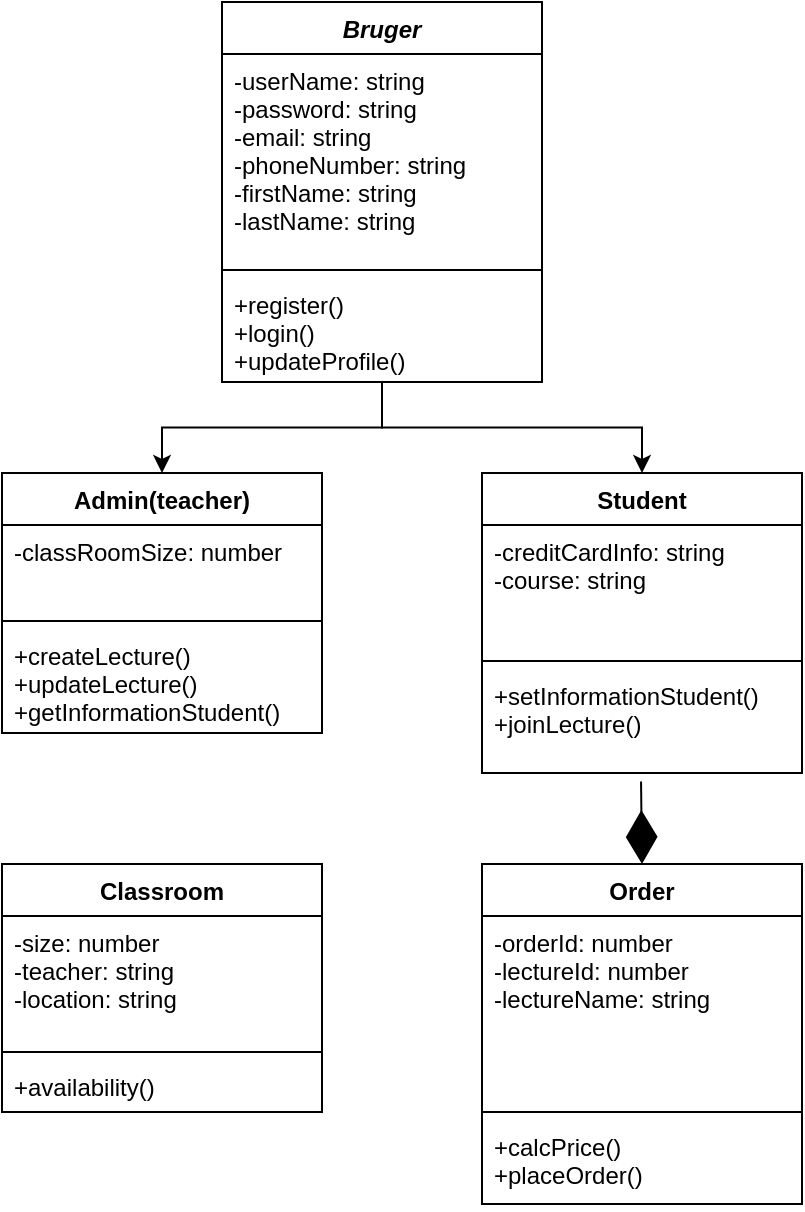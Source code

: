 <mxfile version="12.0.0" type="github" pages="1"><diagram name="Page-1" id="e7e014a7-5840-1c2e-5031-d8a46d1fe8dd"><mxGraphModel dx="1264" dy="534" grid="1" gridSize="10" guides="1" tooltips="1" connect="1" arrows="1" fold="1" page="1" pageScale="1" pageWidth="1169" pageHeight="826" background="#ffffff" math="0" shadow="0"><root><mxCell id="0"/><mxCell id="1" parent="0"/><mxCell id="LFXo94fJ0sIlH8z8r5xg-41" value="" style="edgeStyle=orthogonalEdgeStyle;rounded=0;orthogonalLoop=1;jettySize=auto;html=1;" parent="1" source="LFXo94fJ0sIlH8z8r5xg-43" target="LFXo94fJ0sIlH8z8r5xg-51" edge="1"><mxGeometry relative="1" as="geometry"/></mxCell><mxCell id="LFXo94fJ0sIlH8z8r5xg-42" value="" style="edgeStyle=orthogonalEdgeStyle;rounded=0;orthogonalLoop=1;jettySize=auto;html=1;" parent="1" source="LFXo94fJ0sIlH8z8r5xg-43" target="LFXo94fJ0sIlH8z8r5xg-47" edge="1"><mxGeometry relative="1" as="geometry"/></mxCell><mxCell id="LFXo94fJ0sIlH8z8r5xg-43" value="Bruger" style="swimlane;fontStyle=3;align=center;verticalAlign=top;childLayout=stackLayout;horizontal=1;startSize=26;horizontalStack=0;resizeParent=1;resizeParentMax=0;resizeLast=0;collapsible=1;marginBottom=0;" parent="1" vertex="1"><mxGeometry x="350" y="29" width="160" height="190" as="geometry"><mxRectangle x="350" y="29" width="70" height="26" as="alternateBounds"/></mxGeometry></mxCell><mxCell id="LFXo94fJ0sIlH8z8r5xg-44" value="-userName: string&#10;-password: string&#10;-email: string&#10;-phoneNumber: string&#10;-firstName: string&#10;-lastName: string&#10;&#10;" style="text;strokeColor=none;fillColor=none;align=left;verticalAlign=top;spacingLeft=4;spacingRight=4;overflow=hidden;rotatable=0;points=[[0,0.5],[1,0.5]];portConstraint=eastwest;" parent="LFXo94fJ0sIlH8z8r5xg-43" vertex="1"><mxGeometry y="26" width="160" height="104" as="geometry"/></mxCell><mxCell id="LFXo94fJ0sIlH8z8r5xg-45" value="" style="line;strokeWidth=1;fillColor=none;align=left;verticalAlign=middle;spacingTop=-1;spacingLeft=3;spacingRight=3;rotatable=0;labelPosition=right;points=[];portConstraint=eastwest;" parent="LFXo94fJ0sIlH8z8r5xg-43" vertex="1"><mxGeometry y="130" width="160" height="8" as="geometry"/></mxCell><mxCell id="LFXo94fJ0sIlH8z8r5xg-46" value="+register()&#10;+login()&#10;+updateProfile()" style="text;strokeColor=none;fillColor=none;align=left;verticalAlign=top;spacingLeft=4;spacingRight=4;overflow=hidden;rotatable=0;points=[[0,0.5],[1,0.5]];portConstraint=eastwest;" parent="LFXo94fJ0sIlH8z8r5xg-43" vertex="1"><mxGeometry y="138" width="160" height="52" as="geometry"/></mxCell><mxCell id="LFXo94fJ0sIlH8z8r5xg-47" value="Admin(teacher)" style="swimlane;fontStyle=1;align=center;verticalAlign=top;childLayout=stackLayout;horizontal=1;startSize=26;horizontalStack=0;resizeParent=1;resizeParentMax=0;resizeLast=0;collapsible=1;marginBottom=0;" parent="1" vertex="1"><mxGeometry x="240" y="264.5" width="160" height="130" as="geometry"><mxRectangle x="350" y="29" width="70" height="26" as="alternateBounds"/></mxGeometry></mxCell><mxCell id="LFXo94fJ0sIlH8z8r5xg-48" value="-classRoomSize: number&#10;" style="text;strokeColor=none;fillColor=none;align=left;verticalAlign=top;spacingLeft=4;spacingRight=4;overflow=hidden;rotatable=0;points=[[0,0.5],[1,0.5]];portConstraint=eastwest;" parent="LFXo94fJ0sIlH8z8r5xg-47" vertex="1"><mxGeometry y="26" width="160" height="44" as="geometry"/></mxCell><mxCell id="LFXo94fJ0sIlH8z8r5xg-49" value="" style="line;strokeWidth=1;fillColor=none;align=left;verticalAlign=middle;spacingTop=-1;spacingLeft=3;spacingRight=3;rotatable=0;labelPosition=right;points=[];portConstraint=eastwest;" parent="LFXo94fJ0sIlH8z8r5xg-47" vertex="1"><mxGeometry y="70" width="160" height="8" as="geometry"/></mxCell><mxCell id="LFXo94fJ0sIlH8z8r5xg-50" value="+createLecture()&#10;+updateLecture()&#10;+getInformationStudent()" style="text;strokeColor=none;fillColor=none;align=left;verticalAlign=top;spacingLeft=4;spacingRight=4;overflow=hidden;rotatable=0;points=[[0,0.5],[1,0.5]];portConstraint=eastwest;" parent="LFXo94fJ0sIlH8z8r5xg-47" vertex="1"><mxGeometry y="78" width="160" height="52" as="geometry"/></mxCell><mxCell id="LFXo94fJ0sIlH8z8r5xg-51" value="Student" style="swimlane;fontStyle=1;align=center;verticalAlign=top;childLayout=stackLayout;horizontal=1;startSize=26;horizontalStack=0;resizeParent=1;resizeParentMax=0;resizeLast=0;collapsible=1;marginBottom=0;" parent="1" vertex="1"><mxGeometry x="480" y="264.5" width="160" height="150" as="geometry"><mxRectangle x="350" y="29" width="70" height="26" as="alternateBounds"/></mxGeometry></mxCell><mxCell id="LFXo94fJ0sIlH8z8r5xg-52" value="-creditCardInfo: string&#10;-course: string" style="text;strokeColor=none;fillColor=none;align=left;verticalAlign=top;spacingLeft=4;spacingRight=4;overflow=hidden;rotatable=0;points=[[0,0.5],[1,0.5]];portConstraint=eastwest;" parent="LFXo94fJ0sIlH8z8r5xg-51" vertex="1"><mxGeometry y="26" width="160" height="64" as="geometry"/></mxCell><mxCell id="LFXo94fJ0sIlH8z8r5xg-53" value="" style="line;strokeWidth=1;fillColor=none;align=left;verticalAlign=middle;spacingTop=-1;spacingLeft=3;spacingRight=3;rotatable=0;labelPosition=right;points=[];portConstraint=eastwest;" parent="LFXo94fJ0sIlH8z8r5xg-51" vertex="1"><mxGeometry y="90" width="160" height="8" as="geometry"/></mxCell><mxCell id="LFXo94fJ0sIlH8z8r5xg-54" value="+setInformationStudent()&#10;+joinLecture()&#10;" style="text;strokeColor=none;fillColor=none;align=left;verticalAlign=top;spacingLeft=4;spacingRight=4;overflow=hidden;rotatable=0;points=[[0,0.5],[1,0.5]];portConstraint=eastwest;" parent="LFXo94fJ0sIlH8z8r5xg-51" vertex="1"><mxGeometry y="98" width="160" height="52" as="geometry"/></mxCell><mxCell id="LFXo94fJ0sIlH8z8r5xg-55" value="Order" style="swimlane;fontStyle=1;align=center;verticalAlign=top;childLayout=stackLayout;horizontal=1;startSize=26;horizontalStack=0;resizeParent=1;resizeParentMax=0;resizeLast=0;collapsible=1;marginBottom=0;" parent="1" vertex="1"><mxGeometry x="480" y="460" width="160" height="170" as="geometry"><mxRectangle x="350" y="29" width="70" height="26" as="alternateBounds"/></mxGeometry></mxCell><mxCell id="LFXo94fJ0sIlH8z8r5xg-56" value="-orderId: number&#10;-lectureId: number&#10;-lectureName: string&#10;" style="text;strokeColor=none;fillColor=none;align=left;verticalAlign=top;spacingLeft=4;spacingRight=4;overflow=hidden;rotatable=0;points=[[0,0.5],[1,0.5]];portConstraint=eastwest;" parent="LFXo94fJ0sIlH8z8r5xg-55" vertex="1"><mxGeometry y="26" width="160" height="94" as="geometry"/></mxCell><mxCell id="LFXo94fJ0sIlH8z8r5xg-57" value="" style="line;strokeWidth=1;fillColor=none;align=left;verticalAlign=middle;spacingTop=-1;spacingLeft=3;spacingRight=3;rotatable=0;labelPosition=right;points=[];portConstraint=eastwest;" parent="LFXo94fJ0sIlH8z8r5xg-55" vertex="1"><mxGeometry y="120" width="160" height="8" as="geometry"/></mxCell><mxCell id="LFXo94fJ0sIlH8z8r5xg-58" value="+calcPrice()&#10;+placeOrder()" style="text;strokeColor=none;fillColor=none;align=left;verticalAlign=top;spacingLeft=4;spacingRight=4;overflow=hidden;rotatable=0;points=[[0,0.5],[1,0.5]];portConstraint=eastwest;" parent="LFXo94fJ0sIlH8z8r5xg-55" vertex="1"><mxGeometry y="128" width="160" height="42" as="geometry"/></mxCell><mxCell id="LFXo94fJ0sIlH8z8r5xg-62" value="Classroom" style="swimlane;fontStyle=1;align=center;verticalAlign=top;childLayout=stackLayout;horizontal=1;startSize=26;horizontalStack=0;resizeParent=1;resizeParentMax=0;resizeLast=0;collapsible=1;marginBottom=0;" parent="1" vertex="1"><mxGeometry x="240" y="460" width="160" height="124" as="geometry"/></mxCell><mxCell id="LFXo94fJ0sIlH8z8r5xg-63" value="-size: number&#10;-teacher: string&#10;-location: string" style="text;strokeColor=none;fillColor=none;align=left;verticalAlign=top;spacingLeft=4;spacingRight=4;overflow=hidden;rotatable=0;points=[[0,0.5],[1,0.5]];portConstraint=eastwest;" parent="LFXo94fJ0sIlH8z8r5xg-62" vertex="1"><mxGeometry y="26" width="160" height="64" as="geometry"/></mxCell><mxCell id="LFXo94fJ0sIlH8z8r5xg-64" value="" style="line;strokeWidth=1;fillColor=none;align=left;verticalAlign=middle;spacingTop=-1;spacingLeft=3;spacingRight=3;rotatable=0;labelPosition=right;points=[];portConstraint=eastwest;" parent="LFXo94fJ0sIlH8z8r5xg-62" vertex="1"><mxGeometry y="90" width="160" height="8" as="geometry"/></mxCell><mxCell id="LFXo94fJ0sIlH8z8r5xg-65" value="+availability()" style="text;strokeColor=none;fillColor=none;align=left;verticalAlign=top;spacingLeft=4;spacingRight=4;overflow=hidden;rotatable=0;points=[[0,0.5],[1,0.5]];portConstraint=eastwest;" parent="LFXo94fJ0sIlH8z8r5xg-62" vertex="1"><mxGeometry y="98" width="160" height="26" as="geometry"/></mxCell><mxCell id="LFXo94fJ0sIlH8z8r5xg-75" value="" style="endArrow=diamondThin;endFill=1;endSize=24;html=1;entryX=0.5;entryY=0;entryDx=0;entryDy=0;exitX=0.497;exitY=1.081;exitDx=0;exitDy=0;exitPerimeter=0;" parent="1" source="LFXo94fJ0sIlH8z8r5xg-54" target="LFXo94fJ0sIlH8z8r5xg-55" edge="1"><mxGeometry width="160" relative="1" as="geometry"><mxPoint x="520" y="480" as="sourcePoint"/><mxPoint x="570" y="760" as="targetPoint"/></mxGeometry></mxCell></root></mxGraphModel></diagram></mxfile>